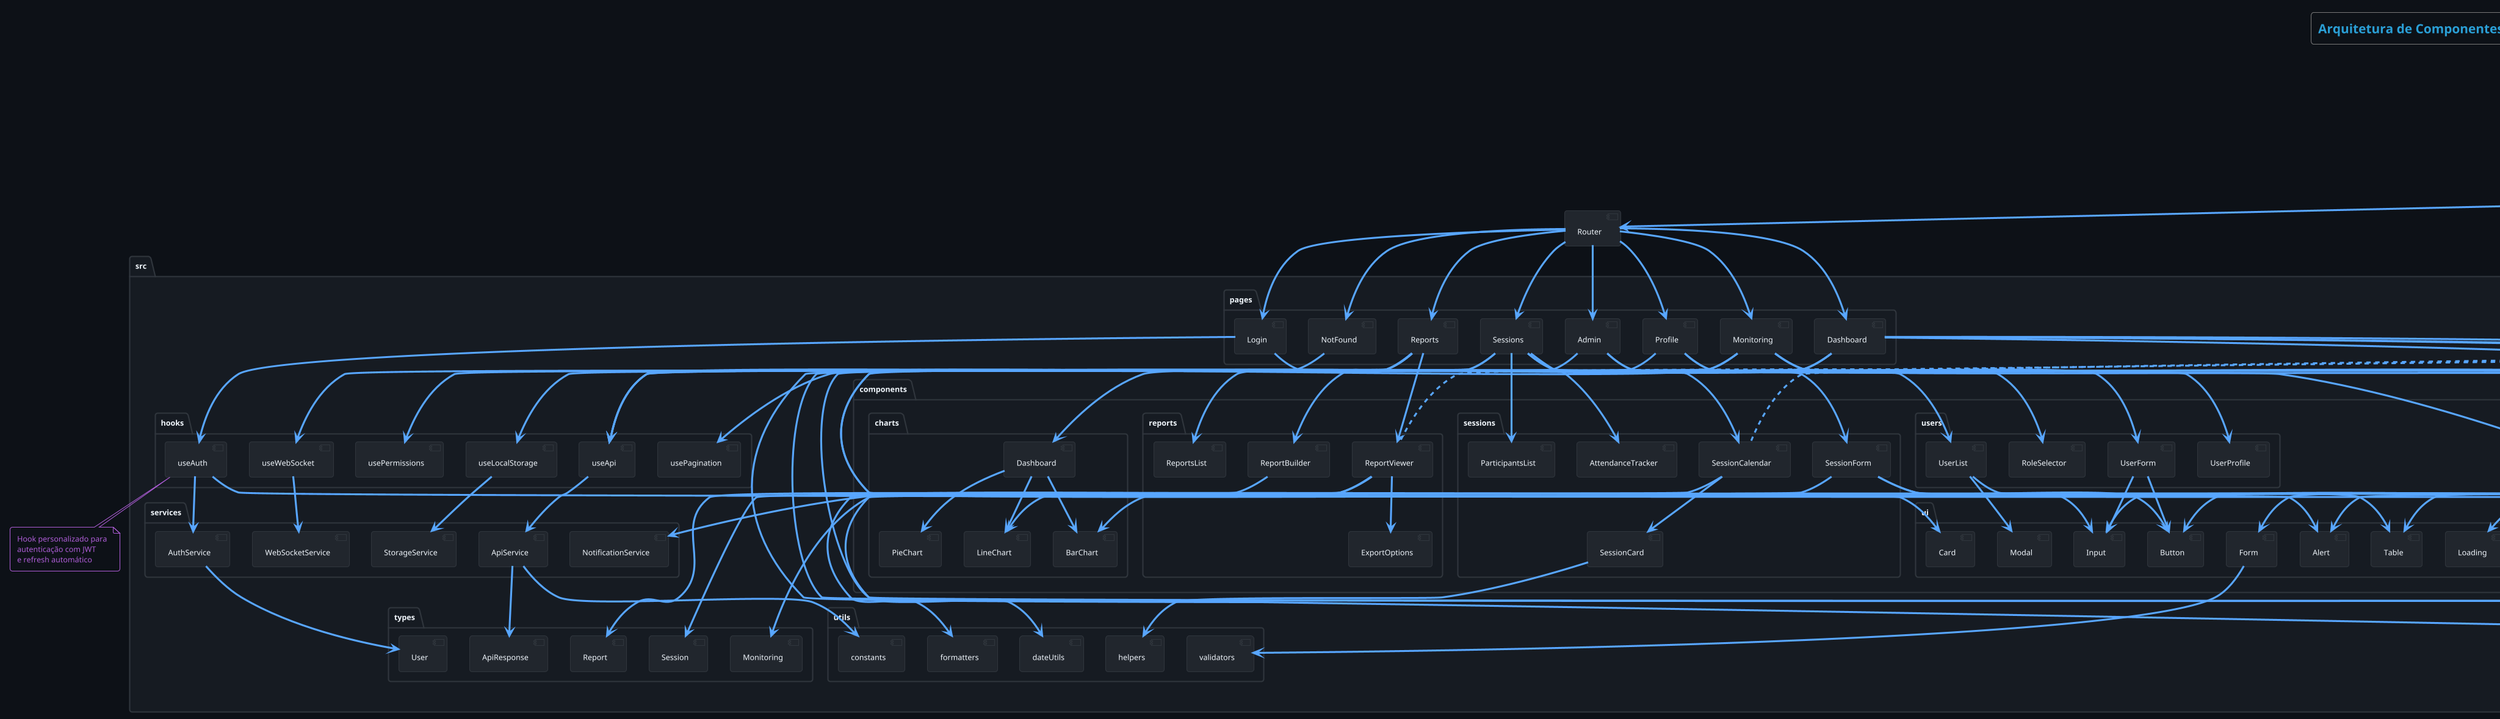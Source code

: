 @startuml Componentes React - Frontend

!theme cyborg-outline
title Arquitetura de Componentes React - Frontend

skinparam backgroundColor #0d1117
skinparam component {
    BackgroundColor #21262d
    BorderColor #30363d
    ArrowColor #58a6ff
    FontColor #f0f6fc
}
skinparam package {
    BackgroundColor #161b22
    BorderColor #30363d
    FontColor #f0f6fc
}

package "src" {
    
    package "components" {
        package "layout" {
            [Header] as HeaderComp
            [Sidebar] as SidebarComp
            [Footer] as FooterComp
            [Navigation] as NavComp
            [Breadcrumb] as BreadcrumbComp
        }
        
        package "ui" {
            [Button] as ButtonComp
            [Input] as InputComp
            [Modal] as ModalComp
            [Table] as TableComp
            [Card] as CardComp
            [Form] as FormComp
            [Loading] as LoadingComp
            [Alert] as AlertComp
        }
        
        package "charts" {
            [BarChart] as BarChartComp
            [LineChart] as LineChartComp
            [PieChart] as PieChartComp
            [Dashboard] as DashboardComp
        }
        
        package "monitoring" {
            [MonitoringList] as MonitoringListComp
            [MonitoringCard] as MonitoringCardComp
            [MonitoringForm] as MonitoringFormComp
            [ApplicationForm] as ApplicationFormComp
            [ApplicationsList] as ApplicationsListComp
        }
        
        package "sessions" {
            [SessionCalendar] as SessionCalendarComp
            [SessionCard] as SessionCardComp
            [SessionForm] as SessionFormComp
            [ParticipantsList] as ParticipantsListComp
            [AttendanceTracker] as AttendanceTrackerComp
        }
        
        package "users" {
            [UserProfile] as UserProfileComp
            [UserList] as UserListComp
            [UserForm] as UserFormComp
            [RoleSelector] as RoleSelectorComp
        }
        
        package "reports" {
            [ReportBuilder] as ReportBuilderComp
            [ReportViewer] as ReportViewerComp
            [ReportsList] as ReportsListComp
            [ExportOptions] as ExportOptionsComp
        }
    }
    
    package "pages" {
        [Login] as LoginPage
        [Dashboard] as DashboardPage
        [Monitoring] as MonitoringPage
        [Sessions] as SessionsPage
        [Reports] as ReportsPage
        [Profile] as ProfilePage
        [Admin] as AdminPage
        [NotFound] as NotFoundPage
    }
    
    package "hooks" {
        [useAuth] as useAuthHook
        [useApi] as useApiHook
        [useLocalStorage] as useLocalStorageHook
        [useWebSocket] as useWebSocketHook
        [usePermissions] as usePermissionsHook
        [usePagination] as usePaginationHook
    }
    
    package "contexts" {
        [AuthContext] as AuthContextComp
        [ThemeContext] as ThemeContextComp
        [NotificationContext] as NotificationContextComp
        [WebSocketContext] as WebSocketContextComp
    }
    
    package "services" {
        [ApiService] as ApiServiceComp
        [AuthService] as AuthServiceComp
        [WebSocketService] as WebSocketServiceComp
        [StorageService] as StorageServiceComp
        [NotificationService] as NotificationServiceComp
    }
    
    package "store" {
        package "slices" {
            [authSlice] as AuthSlice
            [monitoringSlice] as MonitoringSlice
            [sessionsSlice] as SessionsSlice
            [reportsSlice] as ReportsSlice
            [uiSlice] as UISlice
        }
        
        [store] as Store
        [middleware] as Middleware
    }
    
    package "utils" {
        [validators] as Validators
        [formatters] as Formatters
        [constants] as Constants
        [helpers] as Helpers
        [dateUtils] as DateUtils
    }
    
    package "types" {
        [User] as UserType
        [Monitoring] as MonitoringType
        [Session] as SessionType
        [Report] as ReportType
        [ApiResponse] as ApiResponseType
    }
}

' App principal
[App] as MainApp

' Roteamento
[Router] as AppRouter

' Relacionamentos principais
MainApp --> AppRouter
MainApp --> Store
MainApp --> AuthContextComp
MainApp --> ThemeContextComp
MainApp --> NotificationContextComp
MainApp --> WebSocketContextComp

' Pages e Router
AppRouter --> LoginPage
AppRouter --> DashboardPage
AppRouter --> MonitoringPage
AppRouter --> SessionsPage
AppRouter --> ReportsPage
AppRouter --> ProfilePage
AppRouter --> AdminPage
AppRouter --> NotFoundPage

' Layout Components
DashboardPage --> HeaderComp
DashboardPage --> SidebarComp
DashboardPage --> FooterComp
DashboardPage --> BreadcrumbComp

' Dashboard específico
DashboardPage --> DashboardComp
DashboardPage --> CardComp
DashboardComp --> BarChartComp
DashboardComp --> LineChartComp
DashboardComp --> PieChartComp

' Monitoring Page
MonitoringPage --> MonitoringListComp
MonitoringPage --> MonitoringFormComp
MonitoringListComp --> MonitoringCardComp
MonitoringListComp --> TableComp
MonitoringFormComp --> FormComp
MonitoringFormComp --> ApplicationFormComp
MonitoringPage --> ApplicationsListComp

' Sessions Page
SessionsPage --> SessionCalendarComp
SessionsPage --> SessionFormComp
SessionsPage --> ParticipantsListComp
SessionCalendarComp --> SessionCardComp
SessionsPage --> AttendanceTrackerComp

' Reports Page
ReportsPage --> ReportBuilderComp
ReportsPage --> ReportViewerComp
ReportsPage --> ReportsListComp
ReportViewerComp --> ExportOptionsComp
ReportViewerComp --> BarChartComp
ReportViewerComp --> LineChartComp

' Profile Page
ProfilePage --> UserProfileComp
ProfilePage --> UserFormComp

' Admin Page
AdminPage --> UserListComp
AdminPage --> RoleSelectorComp
UserListComp --> TableComp
UserListComp --> ModalComp

' UI Components utilizados em várias páginas
MonitoringFormComp --> ButtonComp
MonitoringFormComp --> InputComp
SessionFormComp --> ButtonComp
SessionFormComp --> InputComp
UserFormComp --> ButtonComp
UserFormComp --> InputComp

' Hooks usage
LoginPage --> useAuthHook
DashboardPage --> useApiHook
MonitoringPage --> useApiHook
MonitoringPage --> usePaginationHook
SessionsPage --> useWebSocketHook
ReportsPage --> useApiHook
ProfilePage --> useLocalStorageHook
AdminPage --> usePermissionsHook

' Context usage
useAuthHook --> AuthContextComp
LoginPage --> AuthContextComp
HeaderComp --> ThemeContextComp
HeaderComp --> NotificationContextComp
SessionsPage --> WebSocketContextComp

' Services
useAuthHook --> AuthServiceComp
useApiHook --> ApiServiceComp
useWebSocketHook --> WebSocketServiceComp
useLocalStorageHook --> StorageServiceComp
NotificationContextComp --> NotificationServiceComp

' Store connections
AuthContextComp --> AuthSlice
MonitoringPage --> MonitoringSlice
SessionsPage --> SessionsSlice
ReportsPage --> ReportsSlice
HeaderComp --> UISlice

Store --> AuthSlice
Store --> MonitoringSlice
Store --> SessionsSlice
Store --> ReportsSlice
Store --> UISlice
Store --> Middleware

' Utils usage
FormComp --> Validators
SessionCalendarComp --> DateUtils
ReportViewerComp --> Formatters
ApiServiceComp --> Constants
SessionCardComp --> Helpers

' Types usage
AuthServiceComp --> UserType
MonitoringFormComp --> MonitoringType
SessionFormComp --> SessionType
ReportBuilderComp --> ReportType
ApiServiceComp --> ApiResponseType

' Loading e Error states
MainApp --> LoadingComp
MainApp --> AlertComp
NotFoundPage --> AlertComp

note top of MainApp : Componente raiz que\ngerencia estado global\ne roteamento

note right of Store : Redux Toolkit para\ngerenciamento de estado\ncom middleware personalizado

note bottom of useAuthHook : Hook personalizado para\nautenticação com JWT\ne refresh automático

note left of WebSocketContextComp : WebSocket para\nnotificações em tempo real\ne atualizações de estado

' Componente funcional annotations
note as N1
  Componentes Funcionais com Hooks:
  - useState para estado local
  - useEffect para side effects
  - useMemo para otimização
  - useCallback para funções
end note

N1 .. MonitoringListComp
N1 .. SessionCalendarComp
N1 .. ReportViewerComp

@enduml